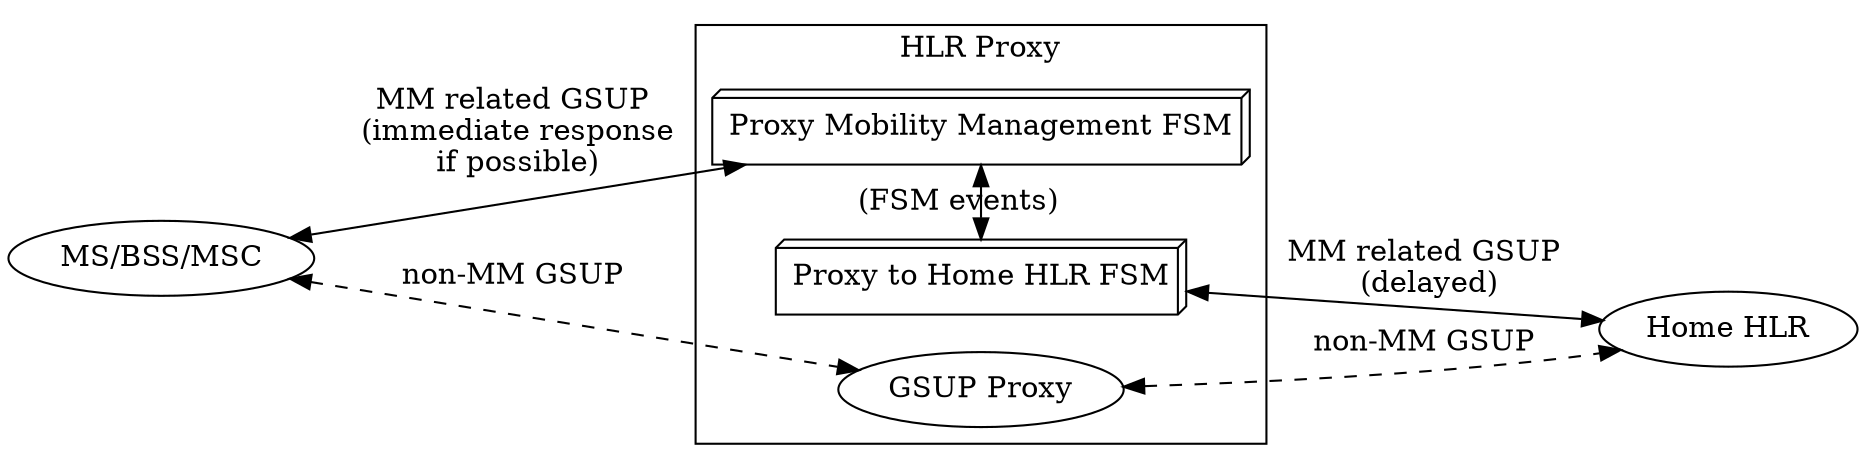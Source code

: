 digraph G {
rankdir=LR
labelloc=t;

	msc [label="MS/BSS/MSC"]
	subgraph cluster_proxy {
		label="HLR Proxy"
		proxy_mm [label="Proxy Mobility Management FSM",shape=box3d]
		proxy_home [label="Proxy to Home HLR FSM",shape=box3d]
		proxy [label="GSUP Proxy"]
		proxy_mm -> proxy_home [constraint=false,dir=both,label="(FSM events)"]
	}
	hlr [label="Home HLR"]

	msc -> proxy_mm [dir=both,label="MM related GSUP\n (immediate response\n if possible)"]
	proxy_home -> hlr [dir=both,label="MM related GSUP\n (delayed)"]

	msc -> proxy -> hlr [dir=both,label="non-MM GSUP",style=dashed]
}
